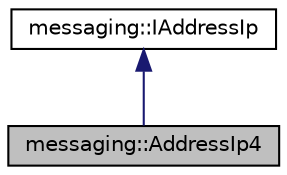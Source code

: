 digraph "messaging::AddressIp4"
{
 // LATEX_PDF_SIZE
  edge [fontname="Helvetica",fontsize="10",labelfontname="Helvetica",labelfontsize="10"];
  node [fontname="Helvetica",fontsize="10",shape=record];
  Node1 [label="messaging::AddressIp4",height=0.2,width=0.4,color="black", fillcolor="grey75", style="filled", fontcolor="black",tooltip="This class stores an IP version 4 network address for use by network code."];
  Node2 -> Node1 [dir="back",color="midnightblue",fontsize="10",style="solid",fontname="Helvetica"];
  Node2 [label="messaging::IAddressIp",height=0.2,width=0.4,color="black", fillcolor="white", style="filled",URL="$classmessaging_1_1_i_address_ip.html",tooltip="Interface Class to handle IP Addressing."];
}
